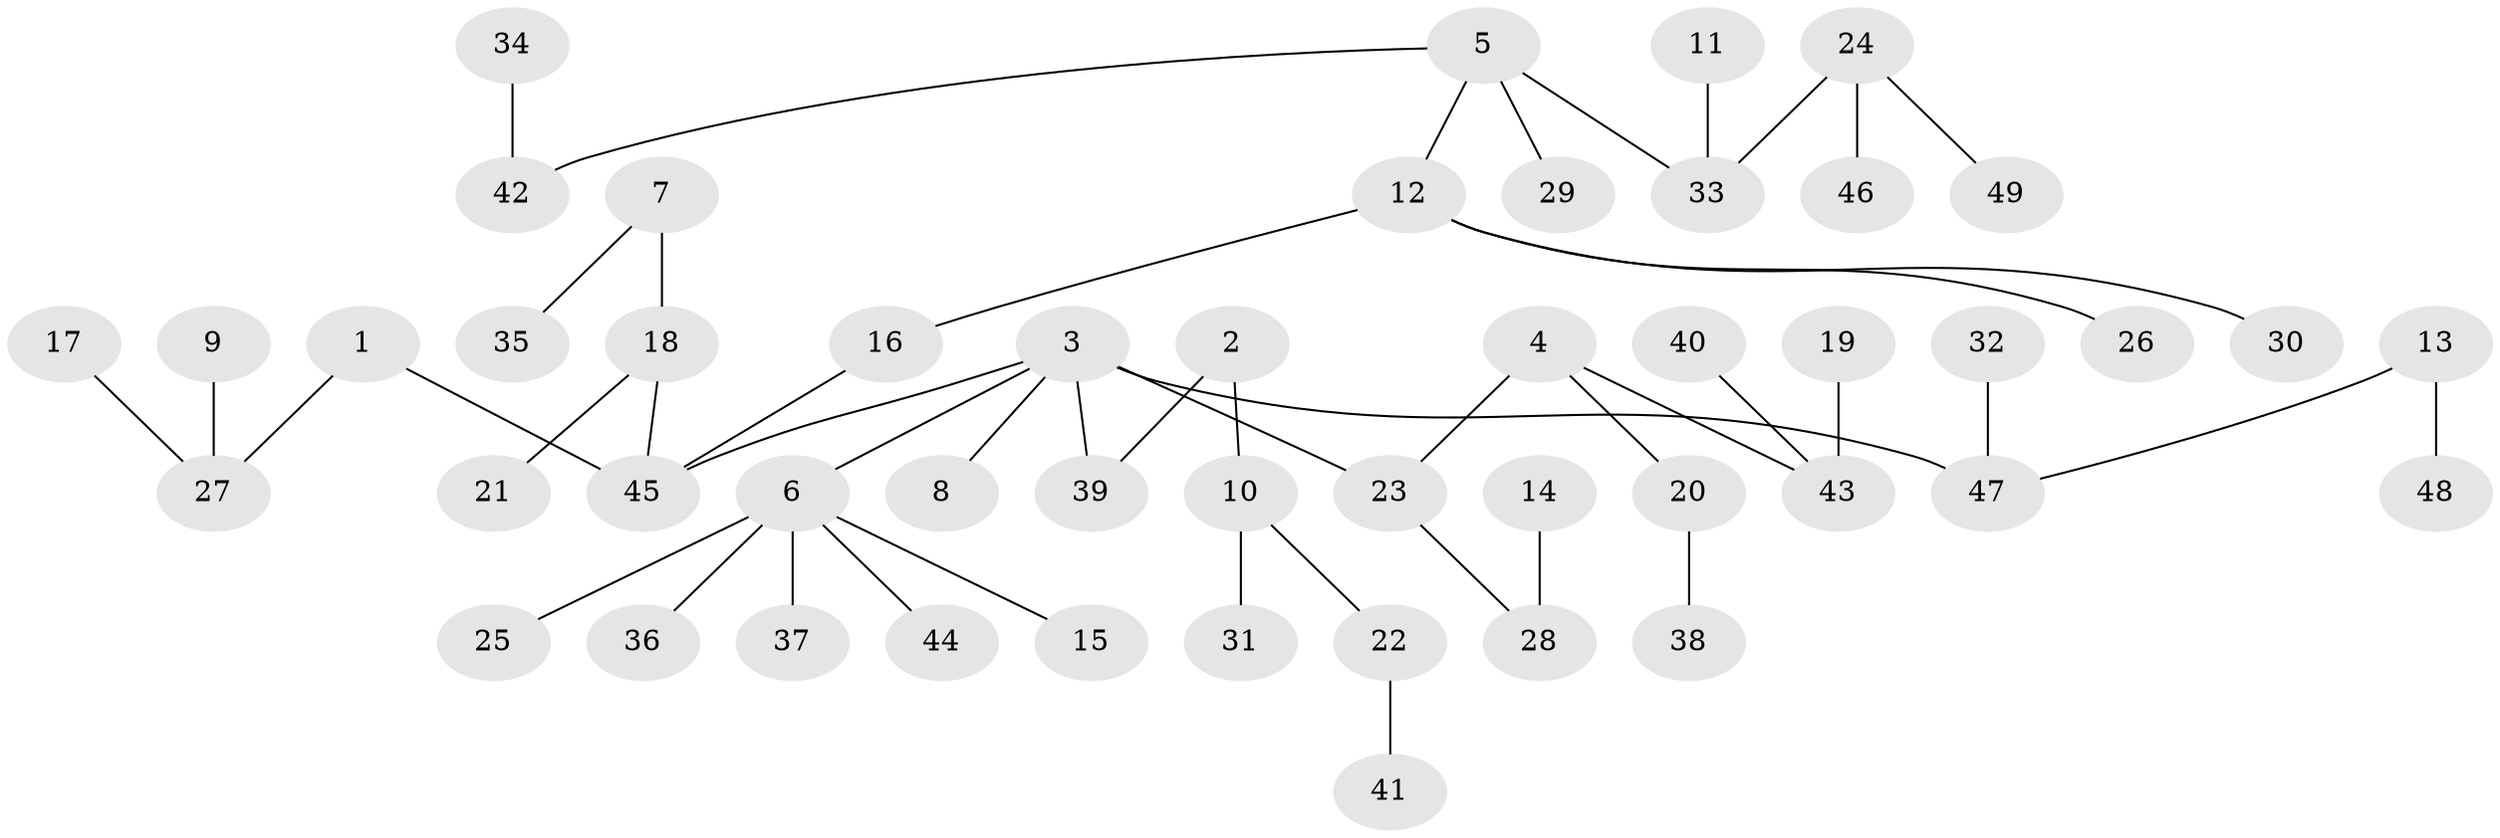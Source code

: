 // original degree distribution, {5: 0.04081632653061224, 3: 0.11224489795918367, 6: 0.01020408163265306, 4: 0.07142857142857142, 2: 0.32653061224489793, 1: 0.4387755102040816}
// Generated by graph-tools (version 1.1) at 2025/02/03/09/25 03:02:19]
// undirected, 49 vertices, 48 edges
graph export_dot {
graph [start="1"]
  node [color=gray90,style=filled];
  1;
  2;
  3;
  4;
  5;
  6;
  7;
  8;
  9;
  10;
  11;
  12;
  13;
  14;
  15;
  16;
  17;
  18;
  19;
  20;
  21;
  22;
  23;
  24;
  25;
  26;
  27;
  28;
  29;
  30;
  31;
  32;
  33;
  34;
  35;
  36;
  37;
  38;
  39;
  40;
  41;
  42;
  43;
  44;
  45;
  46;
  47;
  48;
  49;
  1 -- 27 [weight=1.0];
  1 -- 45 [weight=1.0];
  2 -- 10 [weight=1.0];
  2 -- 39 [weight=1.0];
  3 -- 6 [weight=1.0];
  3 -- 8 [weight=1.0];
  3 -- 23 [weight=1.0];
  3 -- 39 [weight=1.0];
  3 -- 45 [weight=1.0];
  3 -- 47 [weight=1.0];
  4 -- 20 [weight=1.0];
  4 -- 23 [weight=1.0];
  4 -- 43 [weight=1.0];
  5 -- 12 [weight=1.0];
  5 -- 29 [weight=1.0];
  5 -- 33 [weight=1.0];
  5 -- 42 [weight=1.0];
  6 -- 15 [weight=1.0];
  6 -- 25 [weight=1.0];
  6 -- 36 [weight=1.0];
  6 -- 37 [weight=1.0];
  6 -- 44 [weight=1.0];
  7 -- 18 [weight=1.0];
  7 -- 35 [weight=1.0];
  9 -- 27 [weight=1.0];
  10 -- 22 [weight=1.0];
  10 -- 31 [weight=1.0];
  11 -- 33 [weight=1.0];
  12 -- 16 [weight=1.0];
  12 -- 26 [weight=1.0];
  12 -- 30 [weight=1.0];
  13 -- 47 [weight=1.0];
  13 -- 48 [weight=1.0];
  14 -- 28 [weight=1.0];
  16 -- 45 [weight=1.0];
  17 -- 27 [weight=1.0];
  18 -- 21 [weight=1.0];
  18 -- 45 [weight=1.0];
  19 -- 43 [weight=1.0];
  20 -- 38 [weight=1.0];
  22 -- 41 [weight=1.0];
  23 -- 28 [weight=1.0];
  24 -- 33 [weight=1.0];
  24 -- 46 [weight=1.0];
  24 -- 49 [weight=1.0];
  32 -- 47 [weight=1.0];
  34 -- 42 [weight=1.0];
  40 -- 43 [weight=1.0];
}

